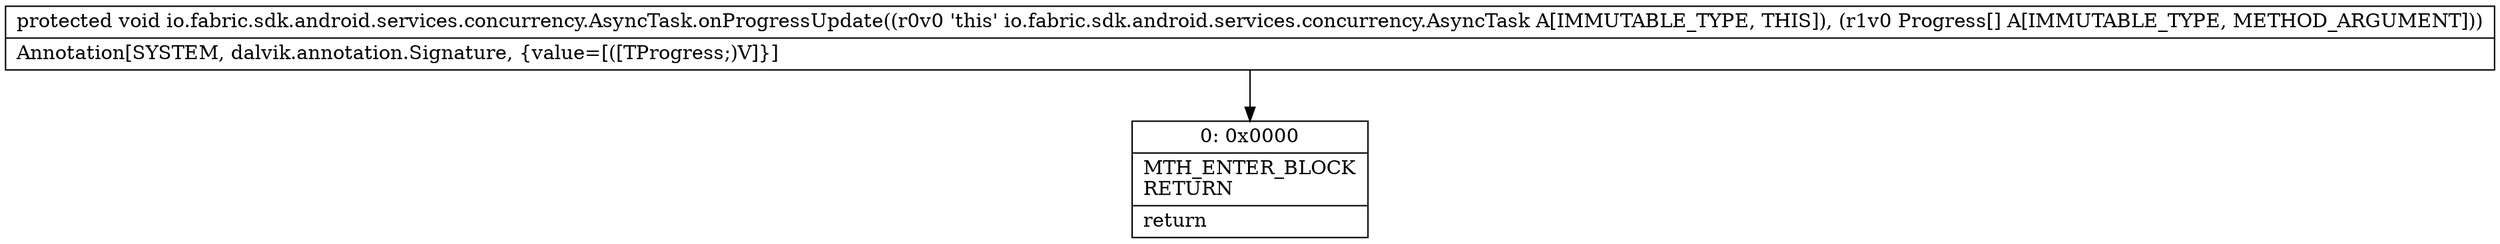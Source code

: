 digraph "CFG forio.fabric.sdk.android.services.concurrency.AsyncTask.onProgressUpdate([Ljava\/lang\/Object;)V" {
Node_0 [shape=record,label="{0\:\ 0x0000|MTH_ENTER_BLOCK\lRETURN\l|return\l}"];
MethodNode[shape=record,label="{protected void io.fabric.sdk.android.services.concurrency.AsyncTask.onProgressUpdate((r0v0 'this' io.fabric.sdk.android.services.concurrency.AsyncTask A[IMMUTABLE_TYPE, THIS]), (r1v0 Progress[] A[IMMUTABLE_TYPE, METHOD_ARGUMENT]))  | Annotation[SYSTEM, dalvik.annotation.Signature, \{value=[([TProgress;)V]\}]\l}"];
MethodNode -> Node_0;
}

